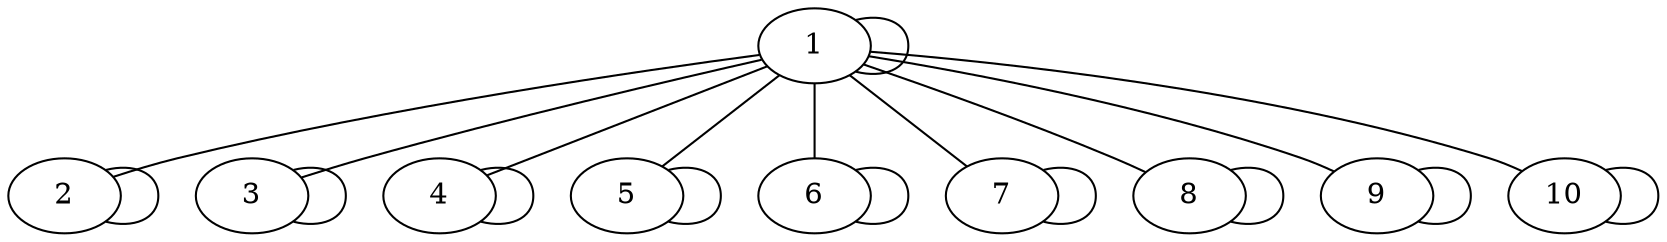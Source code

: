 graph  {
1 [host_bandwidth_down="10 Mbit", host_bandwidth_up="10 Mbit"];
2 [host_bandwidth_down="10 Mbit", host_bandwidth_up="10 Mbit"];
3 [host_bandwidth_down="10 Mbit", host_bandwidth_up="10 Mbit"];
4 [host_bandwidth_down="10 Mbit", host_bandwidth_up="10 Mbit"];
5 [host_bandwidth_down="10 Mbit", host_bandwidth_up="10 Mbit"];
6 [host_bandwidth_down="10 Mbit", host_bandwidth_up="10 Mbit"];
7 [host_bandwidth_down="10 Mbit", host_bandwidth_up="10 Mbit"];
8 [host_bandwidth_down="10 Mbit", host_bandwidth_up="10 Mbit"];
9 [host_bandwidth_down="10 Mbit", host_bandwidth_up="10 Mbit"];
10 [host_bandwidth_down="10 Mbit", host_bandwidth_up="10 Mbit"];
1 -- 1  [latency="10 ms", packet_loss="0.0", weight=0];
1 -- 2  [latency="10 ms", packet_loss="0.0", weight=1];
1 -- 3  [latency="10 ms", packet_loss="0.0", weight=1];
1 -- 4  [latency="10 ms", packet_loss="0.0", weight=1];
1 -- 5  [latency="10 ms", packet_loss="0.0", weight=1];
1 -- 6  [latency="10 ms", packet_loss="0.0", weight=1];
1 -- 7  [latency="10 ms", packet_loss="0.0", weight=1];
1 -- 8  [latency="10 ms", packet_loss="0.0", weight=1];
1 -- 9  [latency="10 ms", packet_loss="0.0", weight=1];
1 -- 10  [latency="10 ms", packet_loss="0.0", weight=1];
2 -- 2  [latency="10 ms", packet_loss="0.0", weight=0];
3 -- 3  [latency="10 ms", packet_loss="0.0", weight=0];
4 -- 4  [latency="10 ms", packet_loss="0.0", weight=0];
5 -- 5  [latency="10 ms", packet_loss="0.0", weight=0];
6 -- 6  [latency="10 ms", packet_loss="0.0", weight=0];
7 -- 7  [latency="10 ms", packet_loss="0.0", weight=0];
8 -- 8  [latency="10 ms", packet_loss="0.0", weight=0];
9 -- 9  [latency="10 ms", packet_loss="0.0", weight=0];
10 -- 10  [latency="10 ms", packet_loss="0.0", weight=0];
}
